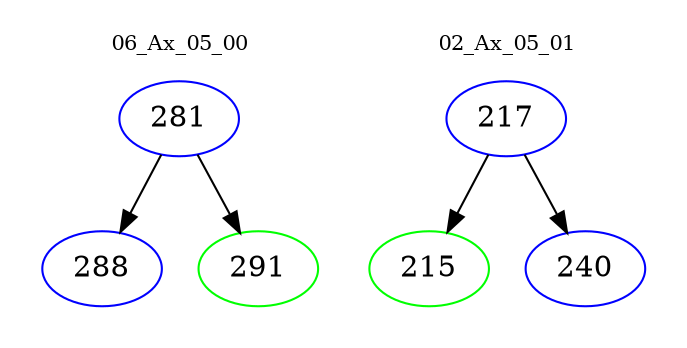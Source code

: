 digraph{
subgraph cluster_0 {
color = white
label = "06_Ax_05_00";
fontsize=10;
T0_281 [label="281", color="blue"]
T0_281 -> T0_288 [color="black"]
T0_288 [label="288", color="blue"]
T0_281 -> T0_291 [color="black"]
T0_291 [label="291", color="green"]
}
subgraph cluster_1 {
color = white
label = "02_Ax_05_01";
fontsize=10;
T1_217 [label="217", color="blue"]
T1_217 -> T1_215 [color="black"]
T1_215 [label="215", color="green"]
T1_217 -> T1_240 [color="black"]
T1_240 [label="240", color="blue"]
}
}
